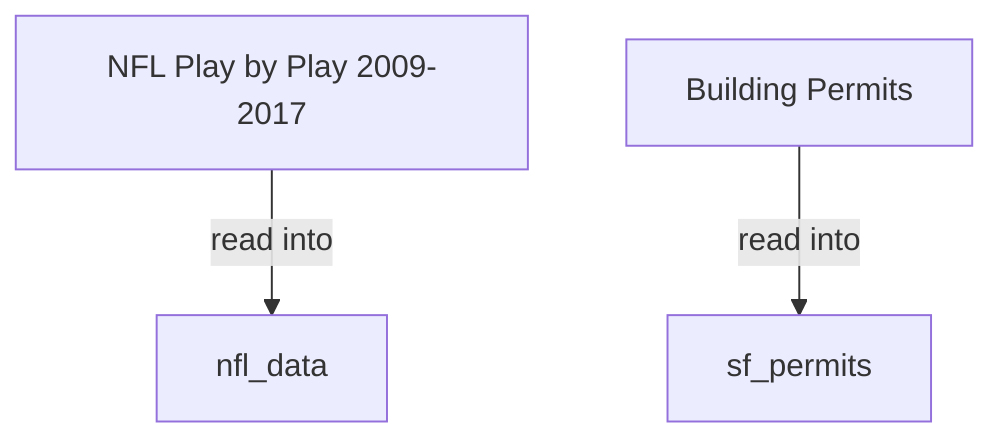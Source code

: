 flowchart TD
    A["NFL Play by Play 2009-2017"] -->|read into| B["nfl_data"]
    C["Building Permits"] -->|read into| D["sf_permits"]